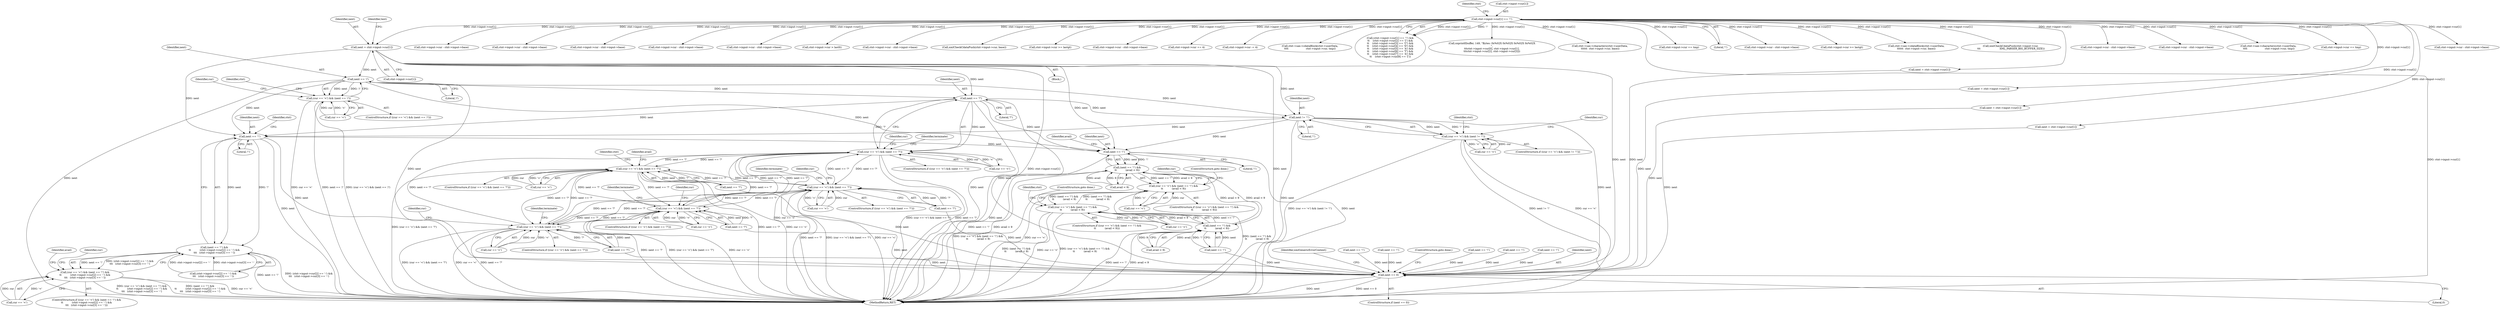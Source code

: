 digraph "0_Chrome_d0947db40187f4708c58e64cbd6013faf9eddeed_37@array" {
"1001274" [label="(Call,next = ctxt->input->cur[1])"];
"1001427" [label="(Call,ctxt->input->cur[1] == '!')"];
"1001298" [label="(Call,next == '/')"];
"1001294" [label="(Call,(cur == '<') && (next == '/'))"];
"1001314" [label="(Call,next == '?')"];
"1001310" [label="(Call,(cur == '<') && (next == '?'))"];
"1000609" [label="(Call,(cur == '<') && (next == '?'))"];
"1002118" [label="(Call,(cur == '<') && (next == '?'))"];
"1002509" [label="(Call,(cur == '<') && (next == '?'))"];
"1002720" [label="(Call,(cur == '<') && (next == '?'))"];
"1001338" [label="(Call,next != '!')"];
"1001334" [label="(Call,(cur == '<') && (next != '!'))"];
"1001355" [label="(Call,next == '!')"];
"1001354" [label="(Call,(next == '!') &&\n\t\t           (ctxt->input->cur[2] == '-') &&\n\t\t\t   (ctxt->input->cur[3] == '-'))"];
"1001350" [label="(Call,(cur == '<') && (next == '!') &&\n\t\t           (ctxt->input->cur[2] == '-') &&\n\t\t\t   (ctxt->input->cur[3] == '-'))"];
"1001521" [label="(Call,next == '!')"];
"1001520" [label="(Call,(next == '!') &&\n\t\t           (avail < 9))"];
"1001516" [label="(Call,(cur == '<') && (next == '!') &&\n\t\t           (avail < 9))"];
"1002397" [label="(Call,(cur == '<') && (next == '!') &&\n\t\t           (avail < 9))"];
"1002401" [label="(Call,(next == '!') &&\n\t\t           (avail < 9))"];
"1003193" [label="(Call,next == 0)"];
"1001427" [label="(Call,ctxt->input->cur[1] == '!')"];
"1003197" [label="(Identifier,xmlGenericErrorContext)"];
"1001426" [label="(Call,(ctxt->input->cur[1] == '!') &&\n\t\t    (ctxt->input->cur[2] == '[') &&\n\t\t    (ctxt->input->cur[3] == 'C') &&\n\t\t    (ctxt->input->cur[4] == 'D') &&\n\t\t    (ctxt->input->cur[5] == 'A') &&\n\t\t    (ctxt->input->cur[6] == 'T') &&\n\t\t    (ctxt->input->cur[7] == 'A') &&\n\t\t    (ctxt->input->cur[8] == '['))"];
"1002510" [label="(Call,cur == '<')"];
"1001381" [label="(Identifier,avail)"];
"1001441" [label="(Identifier,ctxt)"];
"1003423" [label="(MethodReturn,RET)"];
"1002685" [label="(Call,ctxt->input->cur - ctxt->input->base)"];
"1001520" [label="(Call,(next == '!') &&\n\t\t           (avail < 9))"];
"1002761" [label="(Identifier,cur)"];
"1001528" [label="(ControlStructure,goto done;)"];
"1002162" [label="(Call,next == '!')"];
"1001300" [label="(Literal,'/')"];
"1001354" [label="(Call,(next == '!') &&\n\t\t           (ctxt->input->cur[2] == '-') &&\n\t\t\t   (ctxt->input->cur[3] == '-'))"];
"1002397" [label="(Call,(cur == '<') && (next == '!') &&\n\t\t           (avail < 9))"];
"1000378" [label="(Call,ctxt->input->cur - ctxt->input->base)"];
"1001284" [label="(Identifier,test)"];
"1001355" [label="(Call,next == '!')"];
"1002724" [label="(Call,next == '?')"];
"1001524" [label="(Call,avail < 9)"];
"1002474" [label="(Call,ctxt->input->cur - ctxt->input->base)"];
"1001424" [label="(Identifier,cur)"];
"1001516" [label="(Call,(cur == '<') && (next == '!') &&\n\t\t           (avail < 9))"];
"1000321" [label="(Call,ctxt->input->cur - ctxt->input->base)"];
"1002118" [label="(Call,(cur == '<') && (next == '?'))"];
"1000549" [label="(Call,next = ctxt->input->cur[1])"];
"1001349" [label="(ControlStructure,if ((cur == '<') && (next == '!') &&\n\t\t           (ctxt->input->cur[2] == '-') &&\n\t\t\t   (ctxt->input->cur[3] == '-')))"];
"1002874" [label="(Call,ctxt->input->cur - ctxt->input->base)"];
"1002414" [label="(Identifier,ctxt)"];
"1002509" [label="(Call,(cur == '<') && (next == '?'))"];
"1001295" [label="(Call,cur == '<')"];
"1002661" [label="(Call,ctxt->input->cur - ctxt->input->base)"];
"1001321" [label="(Identifier,terminate)"];
"1002719" [label="(ControlStructure,if ((cur == '<') && (next == '?')))"];
"1002402" [label="(Call,next == '!')"];
"1002122" [label="(Call,next == '?')"];
"1001521" [label="(Call,next == '!')"];
"1002764" [label="(Call,next == '!')"];
"1001576" [label="(Call,ctxt->input->cur > lastlt)"];
"1002059" [label="(Call,ctxt->input->cur - ctxt->input->base)"];
"1002119" [label="(Call,cur == '<')"];
"1002159" [label="(Identifier,cur)"];
"1001880" [label="(Call,xmlCheckCdataPush(ctxt->input->cur, base))"];
"1001298" [label="(Call,next == '/')"];
"1001659" [label="(Call,ctxt->input->cur >= lastgt)"];
"1002405" [label="(Call,avail < 9)"];
"1001363" [label="(Identifier,ctxt)"];
"1003192" [label="(ControlStructure,if (next == 0))"];
"1001338" [label="(Call,next != '!')"];
"1002720" [label="(Call,(cur == '<') && (next == '?'))"];
"1003199" [label="(ControlStructure,goto done;)"];
"1001340" [label="(Literal,'!')"];
"1000814" [label="(Identifier,ctxt)"];
"1001935" [label="(Call,ctxt->input->cur - ctxt->input->base)"];
"1001384" [label="(Call,ctxt->input->cur += 4)"];
"1002731" [label="(Identifier,terminate)"];
"1002396" [label="(ControlStructure,if ((cur == '<') && (next == '!') &&\n\t\t           (avail < 9)))"];
"1000619" [label="(Identifier,avail)"];
"1001275" [label="(Identifier,next)"];
"1001398" [label="(Call,ctxt->input->cur -= 4)"];
"1002520" [label="(Identifier,terminate)"];
"1001314" [label="(Call,next == '?')"];
"1001304" [label="(Identifier,ctxt)"];
"1001831" [label="(Call,ctxt->sax->cdataBlock(ctxt->userData,\n\t\t\t\t                      ctxt->input->cur, tmp))"];
"1003389" [label="(Call,snprintf(buffer, 149, \"Bytes: 0x%02X 0x%02X 0x%02X 0x%02X\n\",\n\t\t\tctxt->input->cur[0], ctxt->input->cur[1],\n\t\t\tctxt->input->cur[2], ctxt->input->cur[3]))"];
"1002117" [label="(ControlStructure,if ((cur == '<') && (next == '?')))"];
"1001351" [label="(Call,cur == '<')"];
"1002499" [label="(Call,next = ctxt->input->cur[1])"];
"1001309" [label="(ControlStructure,if ((cur == '<') && (next == '?')))"];
"1002108" [label="(Call,next = ctxt->input->cur[1])"];
"1000613" [label="(Call,next == '?')"];
"1001525" [label="(Identifier,avail)"];
"1000608" [label="(ControlStructure,if ((cur == '<') && (next == '?')))"];
"1001356" [label="(Identifier,next)"];
"1002409" [label="(ControlStructure,goto done;)"];
"1002545" [label="(Identifier,cur)"];
"1001352" [label="(Identifier,cur)"];
"1001357" [label="(Literal,'!')"];
"1001312" [label="(Identifier,cur)"];
"1002607" [label="(Call,next == '!')"];
"1001335" [label="(Call,cur == '<')"];
"1002006" [label="(Call,ctxt->sax->characters(ctxt->userData,\n \t\t\t\t\t\t  ctxt->input->cur, base))"];
"1001293" [label="(ControlStructure,if ((cur == '<') && (next == '/')))"];
"1001333" [label="(ControlStructure,if ((cur == '<') && (next != '!')))"];
"1001358" [label="(Call,(ctxt->input->cur[2] == '-') &&\n\t\t\t   (ctxt->input->cur[3] == '-'))"];
"1001803" [label="(Call,ctxt->input->cur += tmp)"];
"1001515" [label="(ControlStructure,if ((cur == '<') && (next == '!') &&\n\t\t           (avail < 9)))"];
"1001274" [label="(Call,next = ctxt->input->cur[1])"];
"1001435" [label="(Literal,'!')"];
"1001310" [label="(Call,(cur == '<') && (next == '?'))"];
"1002398" [label="(Call,cur == '<')"];
"1002129" [label="(Identifier,terminate)"];
"1000465" [label="(Call,ctxt->input->cur - ctxt->input->base)"];
"1000954" [label="(Call,ctxt->input->cur >= lastgt)"];
"1002508" [label="(ControlStructure,if ((cur == '<') && (next == '?')))"];
"1001517" [label="(Call,cur == '<')"];
"1001315" [label="(Identifier,next)"];
"1001311" [label="(Call,cur == '<')"];
"1002721" [label="(Call,cur == '<')"];
"1003193" [label="(Call,next == 0)"];
"1001987" [label="(Call,ctxt->sax->cdataBlock(ctxt->userData,\n\t\t\t\t\t\t  ctxt->input->cur, base))"];
"1002401" [label="(Call,(next == '!') &&\n\t\t           (avail < 9))"];
"1002548" [label="(Call,next == '!')"];
"1001522" [label="(Identifier,next)"];
"1001787" [label="(Call,xmlCheckCdataPush(ctxt->input->cur, \n\t\t\t                        XML_PARSER_BIG_BUFFER_SIZE))"];
"1001276" [label="(Call,ctxt->input->cur[1])"];
"1000610" [label="(Call,cur == '<')"];
"1002513" [label="(Call,next == '?')"];
"1001316" [label="(Literal,'?')"];
"1001428" [label="(Call,ctxt->input->cur[1])"];
"1002710" [label="(Call,next = ctxt->input->cur[1])"];
"1002083" [label="(Call,ctxt->input->cur - ctxt->input->base)"];
"1002226" [label="(Call,next == '!')"];
"1002450" [label="(Call,ctxt->input->cur - ctxt->input->base)"];
"1001294" [label="(Call,(cur == '<') && (next == '/'))"];
"1000609" [label="(Call,(cur == '<') && (next == '?'))"];
"1001251" [label="(Block,)"];
"1001850" [label="(Call,ctxt->sax->characters(ctxt->userData,\n \t\t\t\t                      ctxt->input->cur, tmp))"];
"1001299" [label="(Identifier,next)"];
"1001900" [label="(Call,ctxt->input->cur += tmp)"];
"1001339" [label="(Identifier,next)"];
"1001336" [label="(Identifier,cur)"];
"1001523" [label="(Literal,'!')"];
"1001334" [label="(Call,(cur == '<') && (next != '!'))"];
"1003195" [label="(Literal,0)"];
"1001344" [label="(Identifier,ctxt)"];
"1001532" [label="(Identifier,cur)"];
"1001350" [label="(Call,(cur == '<') && (next == '!') &&\n\t\t           (ctxt->input->cur[2] == '-') &&\n\t\t\t   (ctxt->input->cur[3] == '-'))"];
"1003194" [label="(Identifier,next)"];
"1001274" -> "1001251"  [label="AST: "];
"1001274" -> "1001276"  [label="CFG: "];
"1001275" -> "1001274"  [label="AST: "];
"1001276" -> "1001274"  [label="AST: "];
"1001284" -> "1001274"  [label="CFG: "];
"1001274" -> "1003423"  [label="DDG: next"];
"1001274" -> "1003423"  [label="DDG: ctxt->input->cur[1]"];
"1001427" -> "1001274"  [label="DDG: ctxt->input->cur[1]"];
"1001274" -> "1001298"  [label="DDG: next"];
"1001274" -> "1001314"  [label="DDG: next"];
"1001274" -> "1001338"  [label="DDG: next"];
"1001274" -> "1001355"  [label="DDG: next"];
"1001274" -> "1001521"  [label="DDG: next"];
"1001274" -> "1003193"  [label="DDG: next"];
"1001427" -> "1001426"  [label="AST: "];
"1001427" -> "1001435"  [label="CFG: "];
"1001428" -> "1001427"  [label="AST: "];
"1001435" -> "1001427"  [label="AST: "];
"1001441" -> "1001427"  [label="CFG: "];
"1001426" -> "1001427"  [label="CFG: "];
"1001427" -> "1003423"  [label="DDG: ctxt->input->cur[1]"];
"1001427" -> "1000321"  [label="DDG: ctxt->input->cur[1]"];
"1001427" -> "1000378"  [label="DDG: ctxt->input->cur[1]"];
"1001427" -> "1000465"  [label="DDG: ctxt->input->cur[1]"];
"1001427" -> "1000549"  [label="DDG: ctxt->input->cur[1]"];
"1001427" -> "1000954"  [label="DDG: ctxt->input->cur[1]"];
"1001427" -> "1001384"  [label="DDG: ctxt->input->cur[1]"];
"1001427" -> "1001398"  [label="DDG: ctxt->input->cur[1]"];
"1001427" -> "1001426"  [label="DDG: ctxt->input->cur[1]"];
"1001427" -> "1001426"  [label="DDG: '!'"];
"1001427" -> "1001576"  [label="DDG: ctxt->input->cur[1]"];
"1001427" -> "1001659"  [label="DDG: ctxt->input->cur[1]"];
"1001427" -> "1001787"  [label="DDG: ctxt->input->cur[1]"];
"1001427" -> "1001803"  [label="DDG: ctxt->input->cur[1]"];
"1001427" -> "1001831"  [label="DDG: ctxt->input->cur[1]"];
"1001427" -> "1001850"  [label="DDG: ctxt->input->cur[1]"];
"1001427" -> "1001880"  [label="DDG: ctxt->input->cur[1]"];
"1001427" -> "1001900"  [label="DDG: ctxt->input->cur[1]"];
"1001427" -> "1001935"  [label="DDG: ctxt->input->cur[1]"];
"1001427" -> "1001987"  [label="DDG: ctxt->input->cur[1]"];
"1001427" -> "1002006"  [label="DDG: ctxt->input->cur[1]"];
"1001427" -> "1002059"  [label="DDG: ctxt->input->cur[1]"];
"1001427" -> "1002083"  [label="DDG: ctxt->input->cur[1]"];
"1001427" -> "1002108"  [label="DDG: ctxt->input->cur[1]"];
"1001427" -> "1002450"  [label="DDG: ctxt->input->cur[1]"];
"1001427" -> "1002474"  [label="DDG: ctxt->input->cur[1]"];
"1001427" -> "1002499"  [label="DDG: ctxt->input->cur[1]"];
"1001427" -> "1002661"  [label="DDG: ctxt->input->cur[1]"];
"1001427" -> "1002685"  [label="DDG: ctxt->input->cur[1]"];
"1001427" -> "1002710"  [label="DDG: ctxt->input->cur[1]"];
"1001427" -> "1002874"  [label="DDG: ctxt->input->cur[1]"];
"1001427" -> "1003389"  [label="DDG: ctxt->input->cur[1]"];
"1001298" -> "1001294"  [label="AST: "];
"1001298" -> "1001300"  [label="CFG: "];
"1001299" -> "1001298"  [label="AST: "];
"1001300" -> "1001298"  [label="AST: "];
"1001294" -> "1001298"  [label="CFG: "];
"1001298" -> "1003423"  [label="DDG: next"];
"1001298" -> "1001294"  [label="DDG: next"];
"1001298" -> "1001294"  [label="DDG: '/'"];
"1001298" -> "1001314"  [label="DDG: next"];
"1001298" -> "1001338"  [label="DDG: next"];
"1001298" -> "1001355"  [label="DDG: next"];
"1001298" -> "1001521"  [label="DDG: next"];
"1001298" -> "1003193"  [label="DDG: next"];
"1001294" -> "1001293"  [label="AST: "];
"1001294" -> "1001295"  [label="CFG: "];
"1001295" -> "1001294"  [label="AST: "];
"1001304" -> "1001294"  [label="CFG: "];
"1001312" -> "1001294"  [label="CFG: "];
"1001294" -> "1003423"  [label="DDG: cur == '<'"];
"1001294" -> "1003423"  [label="DDG: (cur == '<') && (next == '/')"];
"1001294" -> "1003423"  [label="DDG: next == '/'"];
"1001295" -> "1001294"  [label="DDG: cur"];
"1001295" -> "1001294"  [label="DDG: '<'"];
"1001314" -> "1001310"  [label="AST: "];
"1001314" -> "1001316"  [label="CFG: "];
"1001315" -> "1001314"  [label="AST: "];
"1001316" -> "1001314"  [label="AST: "];
"1001310" -> "1001314"  [label="CFG: "];
"1001314" -> "1003423"  [label="DDG: next"];
"1001314" -> "1001310"  [label="DDG: next"];
"1001314" -> "1001310"  [label="DDG: '?'"];
"1001314" -> "1001338"  [label="DDG: next"];
"1001314" -> "1001355"  [label="DDG: next"];
"1001314" -> "1001521"  [label="DDG: next"];
"1001314" -> "1003193"  [label="DDG: next"];
"1001310" -> "1001309"  [label="AST: "];
"1001310" -> "1001311"  [label="CFG: "];
"1001311" -> "1001310"  [label="AST: "];
"1001321" -> "1001310"  [label="CFG: "];
"1001336" -> "1001310"  [label="CFG: "];
"1001310" -> "1003423"  [label="DDG: cur == '<'"];
"1001310" -> "1003423"  [label="DDG: (cur == '<') && (next == '?')"];
"1001310" -> "1003423"  [label="DDG: next == '?'"];
"1001310" -> "1000609"  [label="DDG: next == '?'"];
"1001311" -> "1001310"  [label="DDG: cur"];
"1001311" -> "1001310"  [label="DDG: '<'"];
"1002118" -> "1001310"  [label="DDG: next == '?'"];
"1000609" -> "1001310"  [label="DDG: next == '?'"];
"1002720" -> "1001310"  [label="DDG: next == '?'"];
"1002509" -> "1001310"  [label="DDG: next == '?'"];
"1001310" -> "1002118"  [label="DDG: next == '?'"];
"1001310" -> "1002509"  [label="DDG: next == '?'"];
"1001310" -> "1002720"  [label="DDG: next == '?'"];
"1000609" -> "1000608"  [label="AST: "];
"1000609" -> "1000610"  [label="CFG: "];
"1000609" -> "1000613"  [label="CFG: "];
"1000610" -> "1000609"  [label="AST: "];
"1000613" -> "1000609"  [label="AST: "];
"1000619" -> "1000609"  [label="CFG: "];
"1000814" -> "1000609"  [label="CFG: "];
"1000609" -> "1003423"  [label="DDG: next == '?'"];
"1000609" -> "1003423"  [label="DDG: cur == '<'"];
"1000609" -> "1003423"  [label="DDG: (cur == '<') && (next == '?')"];
"1000610" -> "1000609"  [label="DDG: cur"];
"1000610" -> "1000609"  [label="DDG: '<'"];
"1000613" -> "1000609"  [label="DDG: next"];
"1000613" -> "1000609"  [label="DDG: '?'"];
"1002118" -> "1000609"  [label="DDG: next == '?'"];
"1002720" -> "1000609"  [label="DDG: next == '?'"];
"1002509" -> "1000609"  [label="DDG: next == '?'"];
"1000609" -> "1002118"  [label="DDG: next == '?'"];
"1000609" -> "1002509"  [label="DDG: next == '?'"];
"1000609" -> "1002720"  [label="DDG: next == '?'"];
"1002118" -> "1002117"  [label="AST: "];
"1002118" -> "1002119"  [label="CFG: "];
"1002118" -> "1002122"  [label="CFG: "];
"1002119" -> "1002118"  [label="AST: "];
"1002122" -> "1002118"  [label="AST: "];
"1002129" -> "1002118"  [label="CFG: "];
"1002159" -> "1002118"  [label="CFG: "];
"1002118" -> "1003423"  [label="DDG: next == '?'"];
"1002118" -> "1003423"  [label="DDG: (cur == '<') && (next == '?')"];
"1002118" -> "1003423"  [label="DDG: cur == '<'"];
"1002119" -> "1002118"  [label="DDG: cur"];
"1002119" -> "1002118"  [label="DDG: '<'"];
"1002122" -> "1002118"  [label="DDG: next"];
"1002122" -> "1002118"  [label="DDG: '?'"];
"1002720" -> "1002118"  [label="DDG: next == '?'"];
"1002509" -> "1002118"  [label="DDG: next == '?'"];
"1002118" -> "1002509"  [label="DDG: next == '?'"];
"1002118" -> "1002720"  [label="DDG: next == '?'"];
"1002509" -> "1002508"  [label="AST: "];
"1002509" -> "1002510"  [label="CFG: "];
"1002509" -> "1002513"  [label="CFG: "];
"1002510" -> "1002509"  [label="AST: "];
"1002513" -> "1002509"  [label="AST: "];
"1002520" -> "1002509"  [label="CFG: "];
"1002545" -> "1002509"  [label="CFG: "];
"1002509" -> "1003423"  [label="DDG: cur == '<'"];
"1002509" -> "1003423"  [label="DDG: (cur == '<') && (next == '?')"];
"1002509" -> "1003423"  [label="DDG: next == '?'"];
"1002510" -> "1002509"  [label="DDG: cur"];
"1002510" -> "1002509"  [label="DDG: '<'"];
"1002513" -> "1002509"  [label="DDG: next"];
"1002513" -> "1002509"  [label="DDG: '?'"];
"1002720" -> "1002509"  [label="DDG: next == '?'"];
"1002509" -> "1002720"  [label="DDG: next == '?'"];
"1002720" -> "1002719"  [label="AST: "];
"1002720" -> "1002721"  [label="CFG: "];
"1002720" -> "1002724"  [label="CFG: "];
"1002721" -> "1002720"  [label="AST: "];
"1002724" -> "1002720"  [label="AST: "];
"1002731" -> "1002720"  [label="CFG: "];
"1002761" -> "1002720"  [label="CFG: "];
"1002720" -> "1003423"  [label="DDG: next == '?'"];
"1002720" -> "1003423"  [label="DDG: (cur == '<') && (next == '?')"];
"1002720" -> "1003423"  [label="DDG: cur == '<'"];
"1002721" -> "1002720"  [label="DDG: cur"];
"1002721" -> "1002720"  [label="DDG: '<'"];
"1002724" -> "1002720"  [label="DDG: next"];
"1002724" -> "1002720"  [label="DDG: '?'"];
"1001338" -> "1001334"  [label="AST: "];
"1001338" -> "1001340"  [label="CFG: "];
"1001339" -> "1001338"  [label="AST: "];
"1001340" -> "1001338"  [label="AST: "];
"1001334" -> "1001338"  [label="CFG: "];
"1001338" -> "1003423"  [label="DDG: next"];
"1001338" -> "1001334"  [label="DDG: next"];
"1001338" -> "1001334"  [label="DDG: '!'"];
"1001338" -> "1001355"  [label="DDG: next"];
"1001338" -> "1001521"  [label="DDG: next"];
"1001338" -> "1003193"  [label="DDG: next"];
"1001334" -> "1001333"  [label="AST: "];
"1001334" -> "1001335"  [label="CFG: "];
"1001335" -> "1001334"  [label="AST: "];
"1001344" -> "1001334"  [label="CFG: "];
"1001352" -> "1001334"  [label="CFG: "];
"1001334" -> "1003423"  [label="DDG: next != '!'"];
"1001334" -> "1003423"  [label="DDG: cur == '<'"];
"1001334" -> "1003423"  [label="DDG: (cur == '<') && (next != '!')"];
"1001335" -> "1001334"  [label="DDG: cur"];
"1001335" -> "1001334"  [label="DDG: '<'"];
"1001355" -> "1001354"  [label="AST: "];
"1001355" -> "1001357"  [label="CFG: "];
"1001356" -> "1001355"  [label="AST: "];
"1001357" -> "1001355"  [label="AST: "];
"1001363" -> "1001355"  [label="CFG: "];
"1001354" -> "1001355"  [label="CFG: "];
"1001355" -> "1003423"  [label="DDG: next"];
"1001355" -> "1001354"  [label="DDG: next"];
"1001355" -> "1001354"  [label="DDG: '!'"];
"1001355" -> "1001521"  [label="DDG: next"];
"1001355" -> "1003193"  [label="DDG: next"];
"1001354" -> "1001350"  [label="AST: "];
"1001354" -> "1001358"  [label="CFG: "];
"1001358" -> "1001354"  [label="AST: "];
"1001350" -> "1001354"  [label="CFG: "];
"1001354" -> "1003423"  [label="DDG: next == '!'"];
"1001354" -> "1003423"  [label="DDG: (ctxt->input->cur[2] == '-') &&\n\t\t\t   (ctxt->input->cur[3] == '-')"];
"1001354" -> "1001350"  [label="DDG: next == '!'"];
"1001354" -> "1001350"  [label="DDG: (ctxt->input->cur[2] == '-') &&\n\t\t\t   (ctxt->input->cur[3] == '-')"];
"1001358" -> "1001354"  [label="DDG: ctxt->input->cur[2] == '-'"];
"1001358" -> "1001354"  [label="DDG: ctxt->input->cur[3] == '-'"];
"1001350" -> "1001349"  [label="AST: "];
"1001350" -> "1001351"  [label="CFG: "];
"1001351" -> "1001350"  [label="AST: "];
"1001381" -> "1001350"  [label="CFG: "];
"1001424" -> "1001350"  [label="CFG: "];
"1001350" -> "1003423"  [label="DDG: (cur == '<') && (next == '!') &&\n\t\t           (ctxt->input->cur[2] == '-') &&\n\t\t\t   (ctxt->input->cur[3] == '-')"];
"1001350" -> "1003423"  [label="DDG: (next == '!') &&\n\t\t           (ctxt->input->cur[2] == '-') &&\n\t\t\t   (ctxt->input->cur[3] == '-')"];
"1001350" -> "1003423"  [label="DDG: cur == '<'"];
"1001351" -> "1001350"  [label="DDG: cur"];
"1001351" -> "1001350"  [label="DDG: '<'"];
"1001521" -> "1001520"  [label="AST: "];
"1001521" -> "1001523"  [label="CFG: "];
"1001522" -> "1001521"  [label="AST: "];
"1001523" -> "1001521"  [label="AST: "];
"1001525" -> "1001521"  [label="CFG: "];
"1001520" -> "1001521"  [label="CFG: "];
"1001521" -> "1003423"  [label="DDG: next"];
"1001521" -> "1001520"  [label="DDG: next"];
"1001521" -> "1001520"  [label="DDG: '!'"];
"1001521" -> "1003193"  [label="DDG: next"];
"1001520" -> "1001516"  [label="AST: "];
"1001520" -> "1001524"  [label="CFG: "];
"1001524" -> "1001520"  [label="AST: "];
"1001516" -> "1001520"  [label="CFG: "];
"1001520" -> "1003423"  [label="DDG: next == '!'"];
"1001520" -> "1003423"  [label="DDG: avail < 9"];
"1001520" -> "1001516"  [label="DDG: next == '!'"];
"1001520" -> "1001516"  [label="DDG: avail < 9"];
"1002401" -> "1001520"  [label="DDG: avail < 9"];
"1001524" -> "1001520"  [label="DDG: avail"];
"1001524" -> "1001520"  [label="DDG: 9"];
"1001520" -> "1002401"  [label="DDG: avail < 9"];
"1001516" -> "1001515"  [label="AST: "];
"1001516" -> "1001517"  [label="CFG: "];
"1001517" -> "1001516"  [label="AST: "];
"1001528" -> "1001516"  [label="CFG: "];
"1001532" -> "1001516"  [label="CFG: "];
"1001516" -> "1003423"  [label="DDG: cur == '<'"];
"1001516" -> "1003423"  [label="DDG: (next == '!') &&\n\t\t           (avail < 9)"];
"1001516" -> "1003423"  [label="DDG: (cur == '<') && (next == '!') &&\n\t\t           (avail < 9)"];
"1001517" -> "1001516"  [label="DDG: cur"];
"1001517" -> "1001516"  [label="DDG: '<'"];
"1002397" -> "1001516"  [label="DDG: (next == '!') &&\n\t\t           (avail < 9)"];
"1001516" -> "1002397"  [label="DDG: (next == '!') &&\n\t\t           (avail < 9)"];
"1002397" -> "1002396"  [label="AST: "];
"1002397" -> "1002398"  [label="CFG: "];
"1002397" -> "1002401"  [label="CFG: "];
"1002398" -> "1002397"  [label="AST: "];
"1002401" -> "1002397"  [label="AST: "];
"1002409" -> "1002397"  [label="CFG: "];
"1002414" -> "1002397"  [label="CFG: "];
"1002397" -> "1003423"  [label="DDG: (next == '!') &&\n\t\t           (avail < 9)"];
"1002397" -> "1003423"  [label="DDG: cur == '<'"];
"1002397" -> "1003423"  [label="DDG: (cur == '<') && (next == '!') &&\n\t\t           (avail < 9)"];
"1002398" -> "1002397"  [label="DDG: cur"];
"1002398" -> "1002397"  [label="DDG: '<'"];
"1002401" -> "1002397"  [label="DDG: next == '!'"];
"1002401" -> "1002397"  [label="DDG: avail < 9"];
"1002401" -> "1002402"  [label="CFG: "];
"1002401" -> "1002405"  [label="CFG: "];
"1002402" -> "1002401"  [label="AST: "];
"1002405" -> "1002401"  [label="AST: "];
"1002401" -> "1003423"  [label="DDG: next == '!'"];
"1002401" -> "1003423"  [label="DDG: avail < 9"];
"1002402" -> "1002401"  [label="DDG: next"];
"1002402" -> "1002401"  [label="DDG: '!'"];
"1002405" -> "1002401"  [label="DDG: avail"];
"1002405" -> "1002401"  [label="DDG: 9"];
"1003193" -> "1003192"  [label="AST: "];
"1003193" -> "1003195"  [label="CFG: "];
"1003194" -> "1003193"  [label="AST: "];
"1003195" -> "1003193"  [label="AST: "];
"1003197" -> "1003193"  [label="CFG: "];
"1003199" -> "1003193"  [label="CFG: "];
"1003193" -> "1003423"  [label="DDG: next == 0"];
"1003193" -> "1003423"  [label="DDG: next"];
"1002402" -> "1003193"  [label="DDG: next"];
"1002710" -> "1003193"  [label="DDG: next"];
"1002548" -> "1003193"  [label="DDG: next"];
"1002499" -> "1003193"  [label="DDG: next"];
"1002607" -> "1003193"  [label="DDG: next"];
"1002108" -> "1003193"  [label="DDG: next"];
"1002162" -> "1003193"  [label="DDG: next"];
"1000613" -> "1003193"  [label="DDG: next"];
"1000549" -> "1003193"  [label="DDG: next"];
"1002226" -> "1003193"  [label="DDG: next"];
"1002724" -> "1003193"  [label="DDG: next"];
"1002513" -> "1003193"  [label="DDG: next"];
"1002764" -> "1003193"  [label="DDG: next"];
"1002122" -> "1003193"  [label="DDG: next"];
}
